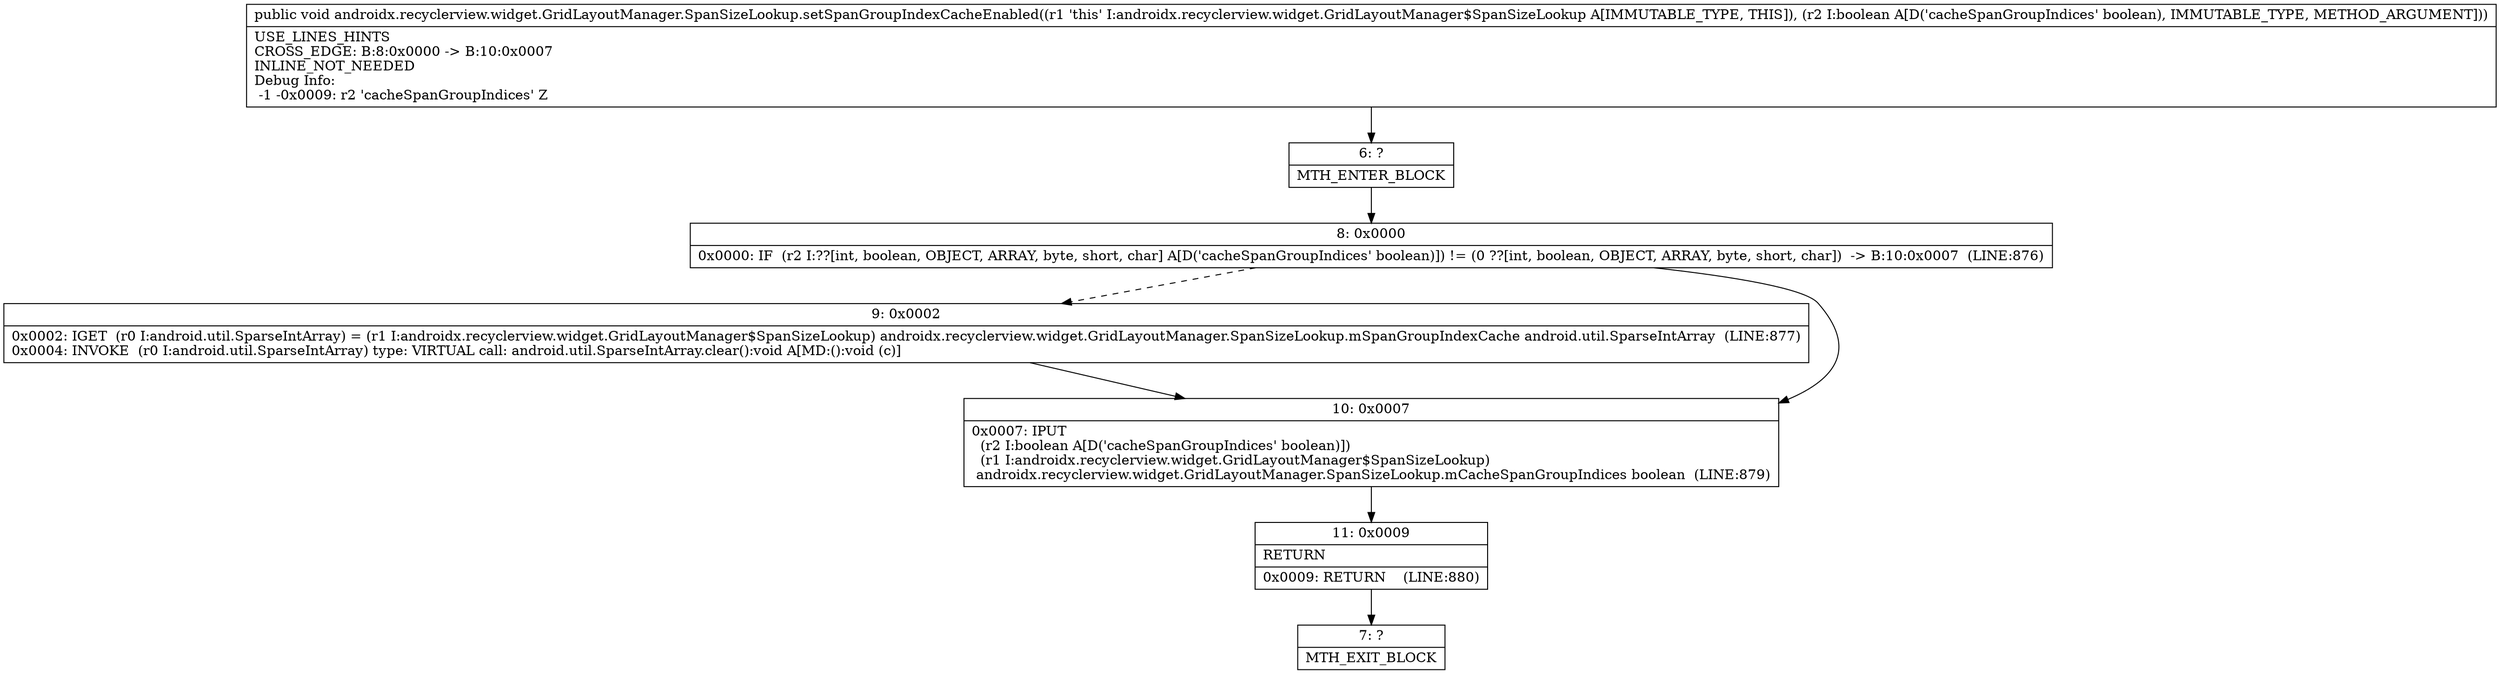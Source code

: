 digraph "CFG forandroidx.recyclerview.widget.GridLayoutManager.SpanSizeLookup.setSpanGroupIndexCacheEnabled(Z)V" {
Node_6 [shape=record,label="{6\:\ ?|MTH_ENTER_BLOCK\l}"];
Node_8 [shape=record,label="{8\:\ 0x0000|0x0000: IF  (r2 I:??[int, boolean, OBJECT, ARRAY, byte, short, char] A[D('cacheSpanGroupIndices' boolean)]) != (0 ??[int, boolean, OBJECT, ARRAY, byte, short, char])  \-\> B:10:0x0007  (LINE:876)\l}"];
Node_9 [shape=record,label="{9\:\ 0x0002|0x0002: IGET  (r0 I:android.util.SparseIntArray) = (r1 I:androidx.recyclerview.widget.GridLayoutManager$SpanSizeLookup) androidx.recyclerview.widget.GridLayoutManager.SpanSizeLookup.mSpanGroupIndexCache android.util.SparseIntArray  (LINE:877)\l0x0004: INVOKE  (r0 I:android.util.SparseIntArray) type: VIRTUAL call: android.util.SparseIntArray.clear():void A[MD:():void (c)]\l}"];
Node_10 [shape=record,label="{10\:\ 0x0007|0x0007: IPUT  \l  (r2 I:boolean A[D('cacheSpanGroupIndices' boolean)])\l  (r1 I:androidx.recyclerview.widget.GridLayoutManager$SpanSizeLookup)\l androidx.recyclerview.widget.GridLayoutManager.SpanSizeLookup.mCacheSpanGroupIndices boolean  (LINE:879)\l}"];
Node_11 [shape=record,label="{11\:\ 0x0009|RETURN\l|0x0009: RETURN    (LINE:880)\l}"];
Node_7 [shape=record,label="{7\:\ ?|MTH_EXIT_BLOCK\l}"];
MethodNode[shape=record,label="{public void androidx.recyclerview.widget.GridLayoutManager.SpanSizeLookup.setSpanGroupIndexCacheEnabled((r1 'this' I:androidx.recyclerview.widget.GridLayoutManager$SpanSizeLookup A[IMMUTABLE_TYPE, THIS]), (r2 I:boolean A[D('cacheSpanGroupIndices' boolean), IMMUTABLE_TYPE, METHOD_ARGUMENT]))  | USE_LINES_HINTS\lCROSS_EDGE: B:8:0x0000 \-\> B:10:0x0007\lINLINE_NOT_NEEDED\lDebug Info:\l  \-1 \-0x0009: r2 'cacheSpanGroupIndices' Z\l}"];
MethodNode -> Node_6;Node_6 -> Node_8;
Node_8 -> Node_9[style=dashed];
Node_8 -> Node_10;
Node_9 -> Node_10;
Node_10 -> Node_11;
Node_11 -> Node_7;
}

